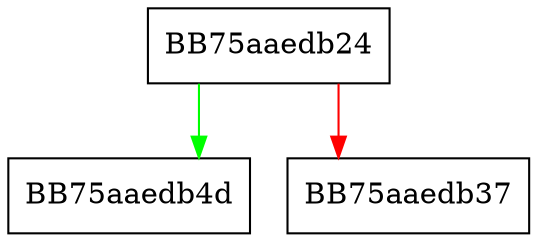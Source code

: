 digraph push_back {
  node [shape="box"];
  graph [splines=ortho];
  BB75aaedb24 -> BB75aaedb4d [color="green"];
  BB75aaedb24 -> BB75aaedb37 [color="red"];
}